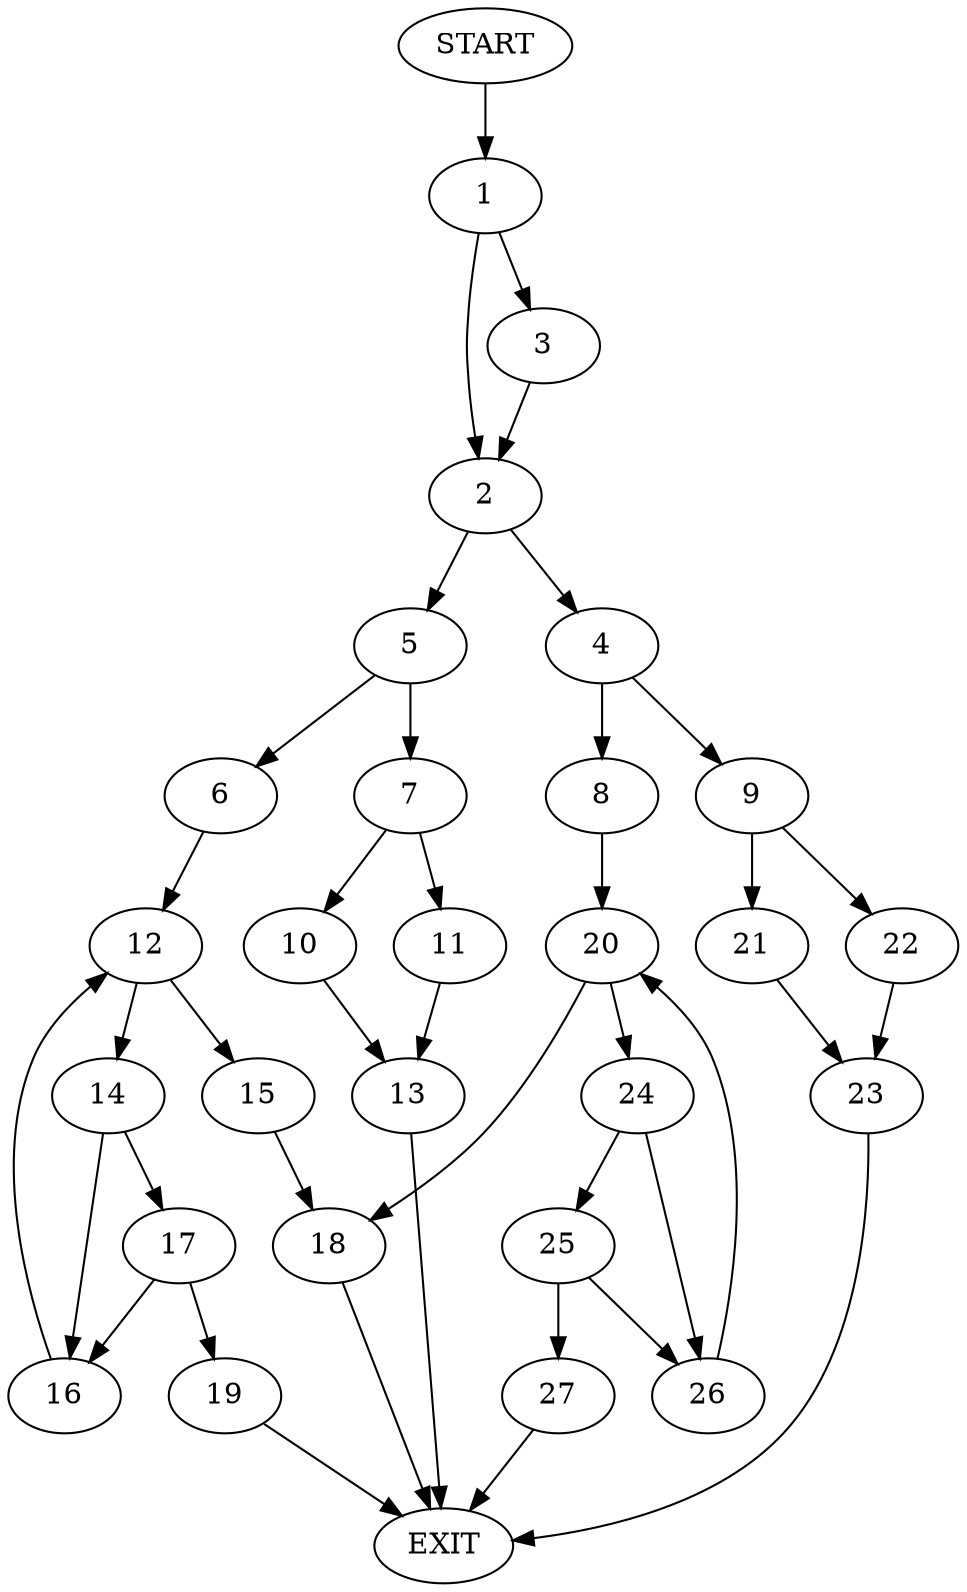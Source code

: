 digraph {
0 [label="START"]
28 [label="EXIT"]
0 -> 1
1 -> 2
1 -> 3
2 -> 4
2 -> 5
3 -> 2
5 -> 6
5 -> 7
4 -> 8
4 -> 9
7 -> 10
7 -> 11
6 -> 12
11 -> 13
10 -> 13
13 -> 28
12 -> 14
12 -> 15
14 -> 16
14 -> 17
15 -> 18
17 -> 16
17 -> 19
16 -> 12
19 -> 28
18 -> 28
8 -> 20
9 -> 21
9 -> 22
22 -> 23
21 -> 23
23 -> 28
20 -> 18
20 -> 24
24 -> 25
24 -> 26
25 -> 27
25 -> 26
26 -> 20
27 -> 28
}
